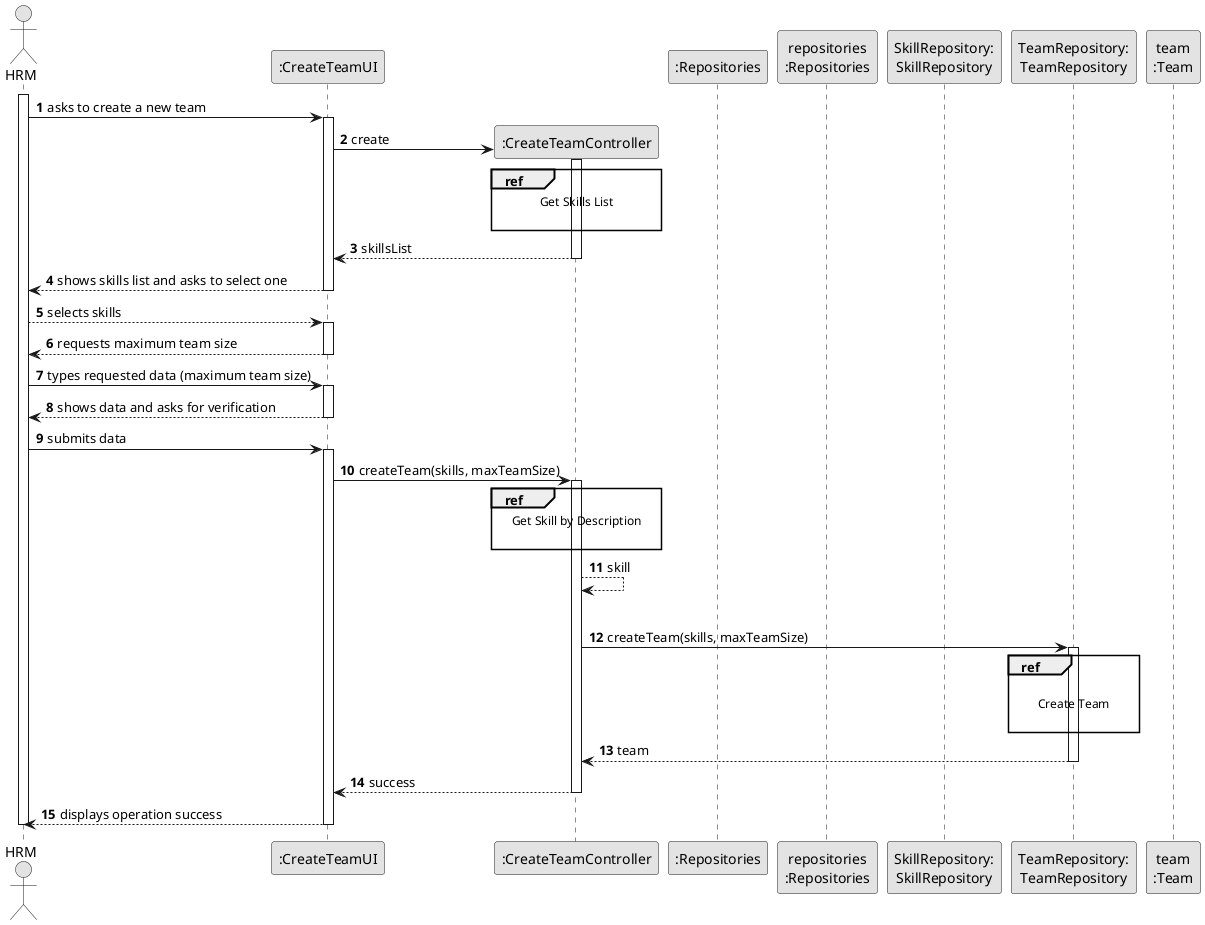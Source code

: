 @startuml
skinparam monochrome true
skinparam packageStyle rectangle
skinparam shadowing false

autonumber

'hide footbox
actor "HRM" as ADM
participant ":CreateTeamUI" as UI
participant ":CreateTeamController" as CTRL
participant ":Repositories" as RepositorySingleton
participant "repositories\n:Repositories" as PLAT
participant "SkillRepository:\nSkillRepository" as SkillRepository
participant "TeamRepository:\nTeamRepository" as TeamRepository
participant "team\n:Team" as Team

activate ADM

    ADM -> UI : asks to create a new team
    activate UI

                UI -> CTRL** : create

                activate CTRL

                    ref over CTRL
                                Get Skills List

                            end ref

                    CTRL --> UI : skillsList
                deactivate CTRL

                UI --> ADM : shows skills list and asks to select one
            deactivate UI

        ADM --> UI : selects skills
        activate UI

        UI --> ADM : requests maximum team size
    deactivate UI

    ADM -> UI : types requested data (maximum team size)
    activate UI

        UI --> ADM : shows data and asks for verification
    deactivate UI

    ADM -> UI : submits data
    activate UI

        UI -> CTRL : createTeam(skills, maxTeamSize)
        activate CTRL

            ref over CTRL
                        Get Skill by Description

                    end ref
                    CTRL --> CTRL : skill


            |||
                CTRL -> TeamRepository: createTeam(skills, maxTeamSize)
                activate TeamRepository

                ref over TeamRepository

                            Create Team

                        end ref

            TeamRepository --> CTRL: team
            deactivate TeamRepository

            CTRL --> UI : success
            deactivate CTRL
            UI --> ADM: displays operation success
    deactivate UI

deactivate ADM

@enduml